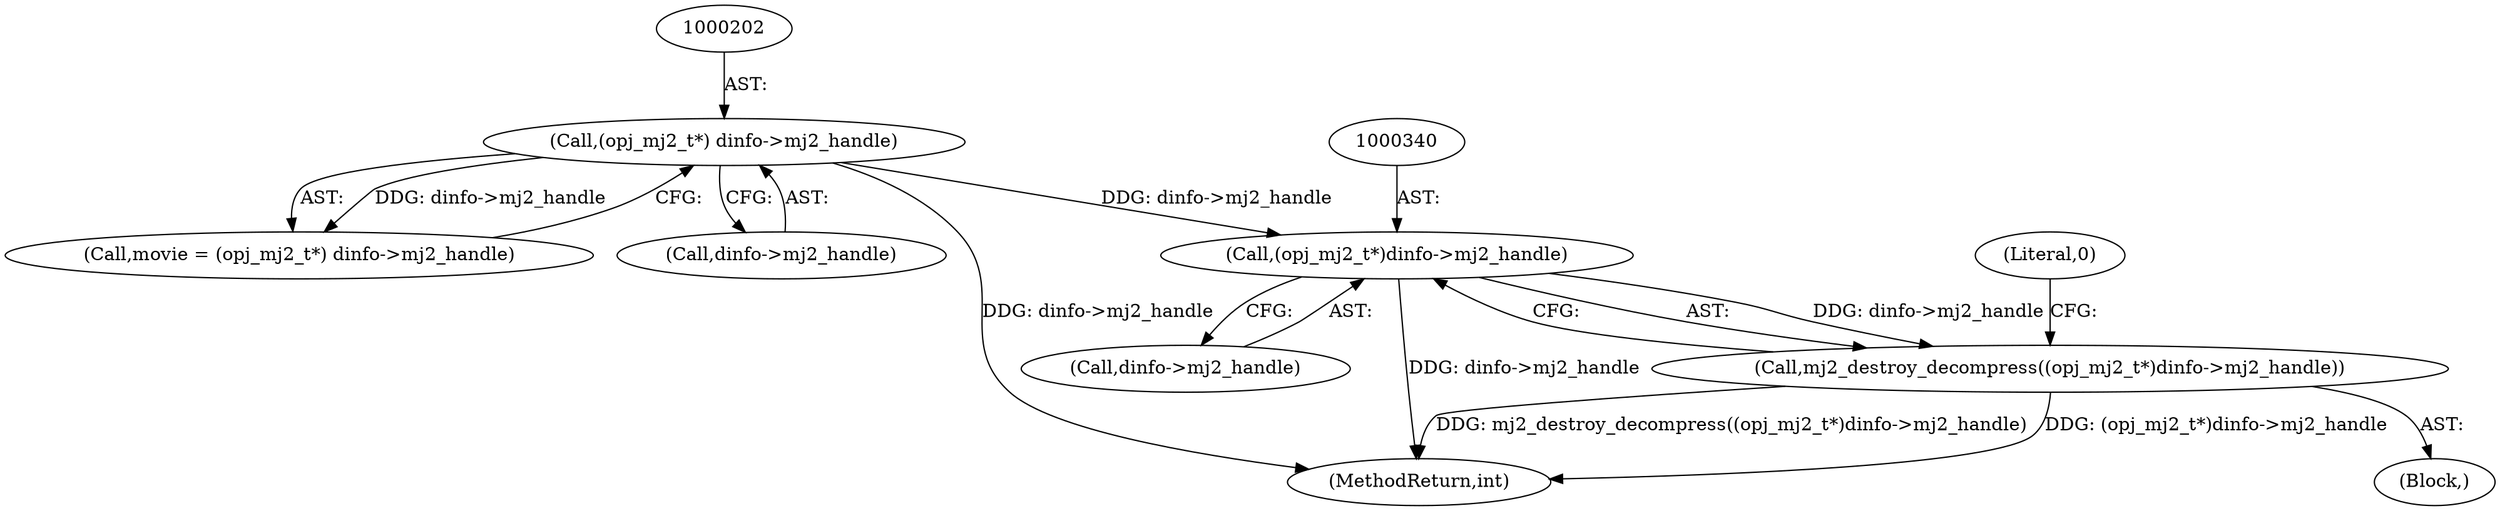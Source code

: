 digraph "0_openjpeg_6d8c0c06ee32dc03ba80acd48334e98728e56cf5@pointer" {
"1000339" [label="(Call,(opj_mj2_t*)dinfo->mj2_handle)"];
"1000201" [label="(Call,(opj_mj2_t*) dinfo->mj2_handle)"];
"1000338" [label="(Call,mj2_destroy_decompress((opj_mj2_t*)dinfo->mj2_handle))"];
"1000341" [label="(Call,dinfo->mj2_handle)"];
"1000339" [label="(Call,(opj_mj2_t*)dinfo->mj2_handle)"];
"1000337" [label="(Block,)"];
"1000345" [label="(Literal,0)"];
"1000338" [label="(Call,mj2_destroy_decompress((opj_mj2_t*)dinfo->mj2_handle))"];
"1000199" [label="(Call,movie = (opj_mj2_t*) dinfo->mj2_handle)"];
"1000203" [label="(Call,dinfo->mj2_handle)"];
"1000346" [label="(MethodReturn,int)"];
"1000201" [label="(Call,(opj_mj2_t*) dinfo->mj2_handle)"];
"1000339" -> "1000338"  [label="AST: "];
"1000339" -> "1000341"  [label="CFG: "];
"1000340" -> "1000339"  [label="AST: "];
"1000341" -> "1000339"  [label="AST: "];
"1000338" -> "1000339"  [label="CFG: "];
"1000339" -> "1000346"  [label="DDG: dinfo->mj2_handle"];
"1000339" -> "1000338"  [label="DDG: dinfo->mj2_handle"];
"1000201" -> "1000339"  [label="DDG: dinfo->mj2_handle"];
"1000201" -> "1000199"  [label="AST: "];
"1000201" -> "1000203"  [label="CFG: "];
"1000202" -> "1000201"  [label="AST: "];
"1000203" -> "1000201"  [label="AST: "];
"1000199" -> "1000201"  [label="CFG: "];
"1000201" -> "1000346"  [label="DDG: dinfo->mj2_handle"];
"1000201" -> "1000199"  [label="DDG: dinfo->mj2_handle"];
"1000338" -> "1000337"  [label="AST: "];
"1000345" -> "1000338"  [label="CFG: "];
"1000338" -> "1000346"  [label="DDG: (opj_mj2_t*)dinfo->mj2_handle"];
"1000338" -> "1000346"  [label="DDG: mj2_destroy_decompress((opj_mj2_t*)dinfo->mj2_handle)"];
}
